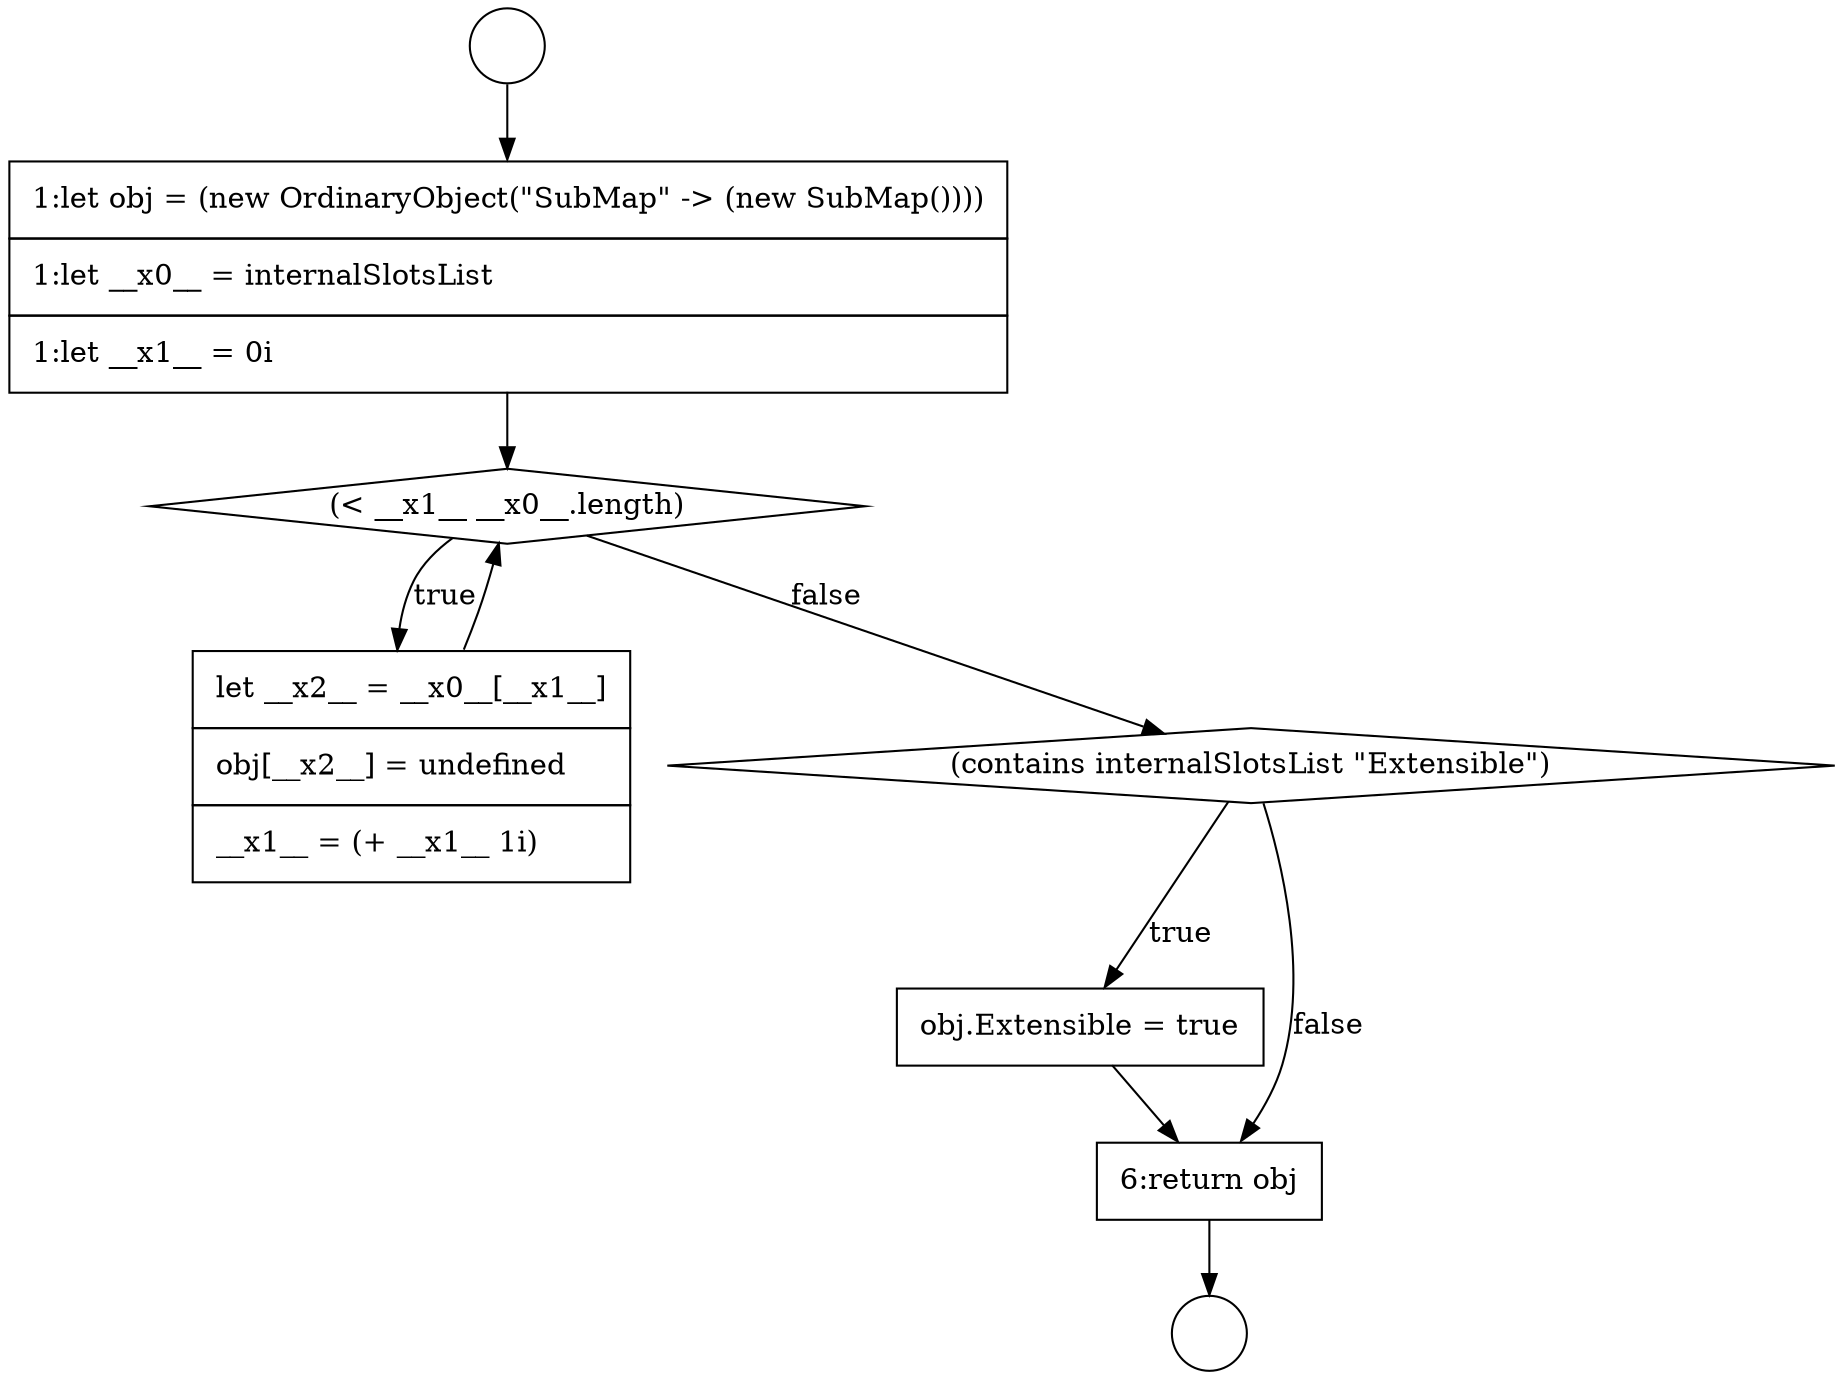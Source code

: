 digraph {
  node1057 [shape=diamond, label=<<font color="black">(contains internalSlotsList &quot;Extensible&quot;)</font>> color="black" fillcolor="white" style=filled]
  node1054 [shape=none, margin=0, label=<<font color="black">
    <table border="0" cellborder="1" cellspacing="0" cellpadding="10">
      <tr><td align="left">1:let obj = (new OrdinaryObject(&quot;SubMap&quot; -&gt; (new SubMap())))</td></tr>
      <tr><td align="left">1:let __x0__ = internalSlotsList</td></tr>
      <tr><td align="left">1:let __x1__ = 0i</td></tr>
    </table>
  </font>> color="black" fillcolor="white" style=filled]
  node1058 [shape=none, margin=0, label=<<font color="black">
    <table border="0" cellborder="1" cellspacing="0" cellpadding="10">
      <tr><td align="left">obj.Extensible = true</td></tr>
    </table>
  </font>> color="black" fillcolor="white" style=filled]
  node1053 [shape=circle label=" " color="black" fillcolor="white" style=filled]
  node1052 [shape=circle label=" " color="black" fillcolor="white" style=filled]
  node1056 [shape=none, margin=0, label=<<font color="black">
    <table border="0" cellborder="1" cellspacing="0" cellpadding="10">
      <tr><td align="left">let __x2__ = __x0__[__x1__]</td></tr>
      <tr><td align="left">obj[__x2__] = undefined</td></tr>
      <tr><td align="left">__x1__ = (+ __x1__ 1i)</td></tr>
    </table>
  </font>> color="black" fillcolor="white" style=filled]
  node1055 [shape=diamond, label=<<font color="black">(&lt; __x1__ __x0__.length)</font>> color="black" fillcolor="white" style=filled]
  node1059 [shape=none, margin=0, label=<<font color="black">
    <table border="0" cellborder="1" cellspacing="0" cellpadding="10">
      <tr><td align="left">6:return obj</td></tr>
    </table>
  </font>> color="black" fillcolor="white" style=filled]
  node1054 -> node1055 [ color="black"]
  node1059 -> node1053 [ color="black"]
  node1055 -> node1056 [label=<<font color="black">true</font>> color="black"]
  node1055 -> node1057 [label=<<font color="black">false</font>> color="black"]
  node1056 -> node1055 [ color="black"]
  node1052 -> node1054 [ color="black"]
  node1058 -> node1059 [ color="black"]
  node1057 -> node1058 [label=<<font color="black">true</font>> color="black"]
  node1057 -> node1059 [label=<<font color="black">false</font>> color="black"]
}

